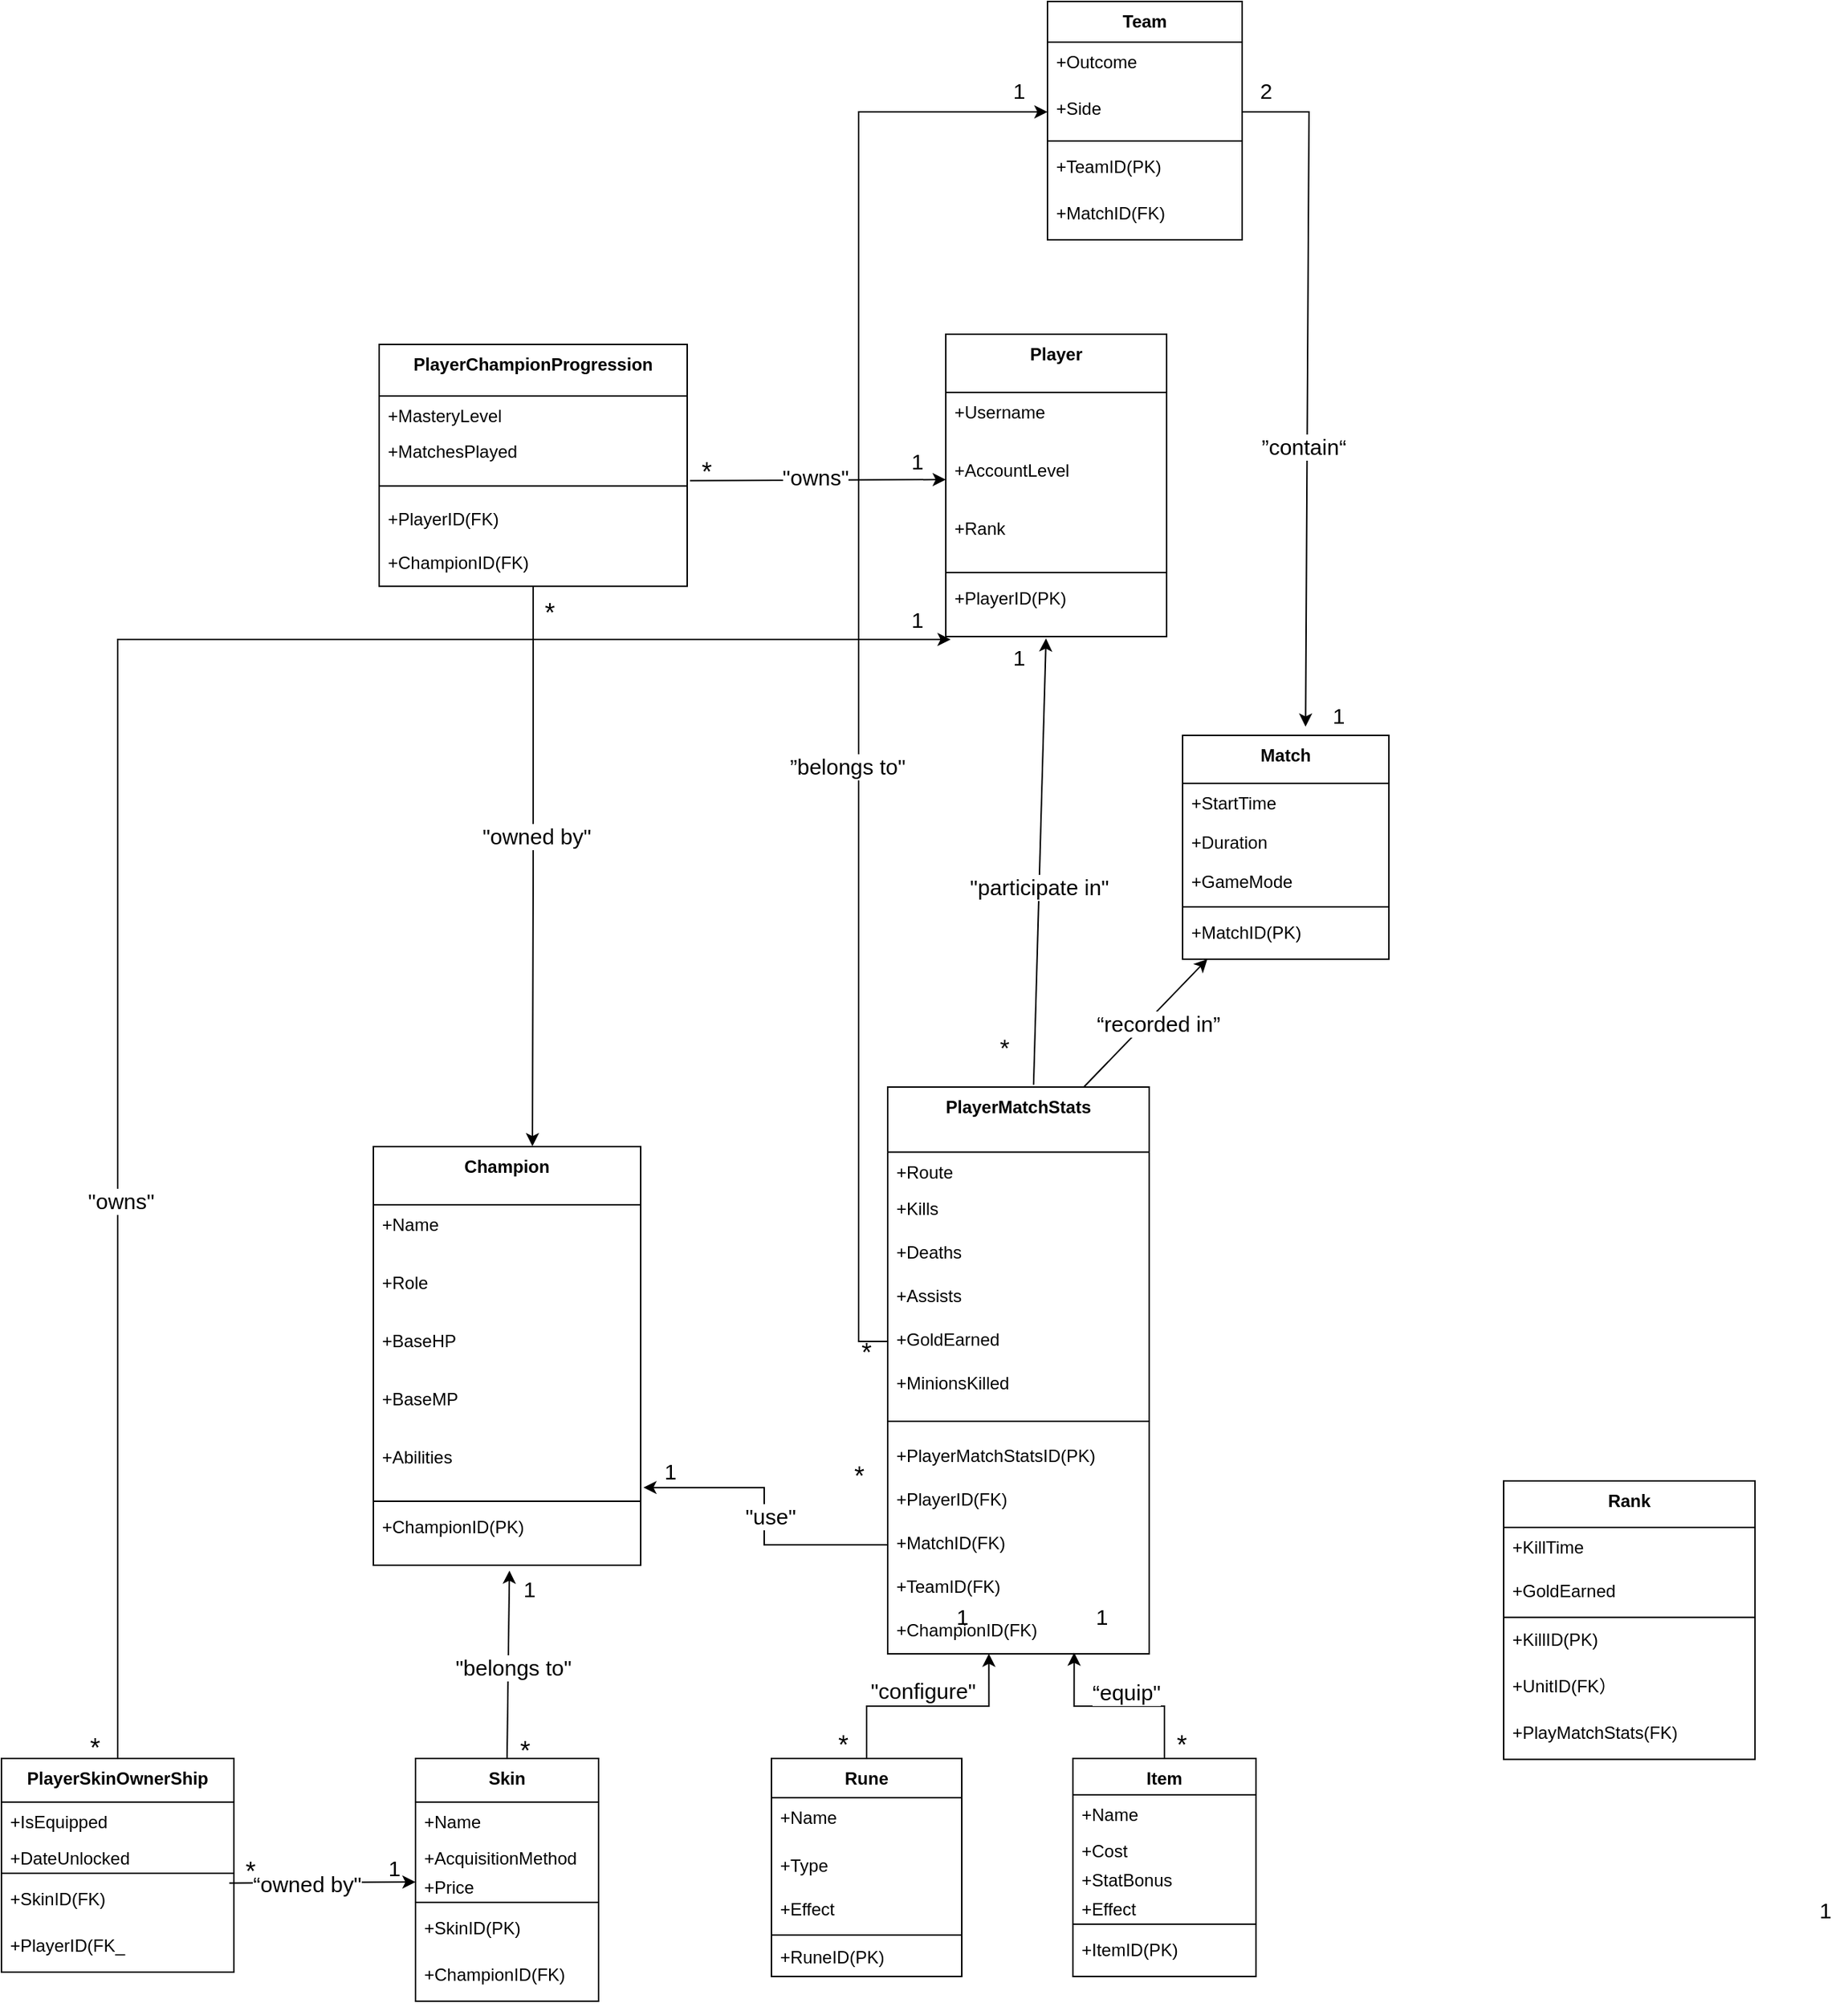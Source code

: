 <mxfile version="26.1.3">
  <diagram id="BD1VA4kNizTw94GDoU4U" name="第 4 页">
    <mxGraphModel dx="2142" dy="732" grid="1" gridSize="10" guides="1" tooltips="1" connect="1" arrows="1" fold="1" page="1" pageScale="1" pageWidth="827" pageHeight="1169" math="0" shadow="0">
      <root>
        <mxCell id="0" />
        <mxCell id="1" parent="0" />
        <mxCell id="J88-ZStobgBlJwA_pP0x-36" value="Team" style="swimlane;fontStyle=1;align=center;verticalAlign=top;childLayout=stackLayout;horizontal=1;startSize=28;horizontalStack=0;resizeParent=1;resizeParentMax=0;resizeLast=0;collapsible=0;marginBottom=0;" parent="1" vertex="1">
          <mxGeometry x="100" y="32" width="134" height="164" as="geometry" />
        </mxCell>
        <mxCell id="MwXPO-5lnD02g6y1rOQa-11" value="+Outcome" style="text;strokeColor=none;fillColor=none;align=left;verticalAlign=top;spacingLeft=4;spacingRight=4;overflow=hidden;rotatable=0;points=[[0,0.5],[1,0.5]];portConstraint=eastwest;" parent="J88-ZStobgBlJwA_pP0x-36" vertex="1">
          <mxGeometry y="28" width="134" height="32" as="geometry" />
        </mxCell>
        <mxCell id="J88-ZStobgBlJwA_pP0x-37" value="+Side" style="text;strokeColor=none;fillColor=none;align=left;verticalAlign=top;spacingLeft=4;spacingRight=4;overflow=hidden;rotatable=0;points=[[0,0.5],[1,0.5]];portConstraint=eastwest;" parent="J88-ZStobgBlJwA_pP0x-36" vertex="1">
          <mxGeometry y="60" width="134" height="32" as="geometry" />
        </mxCell>
        <mxCell id="J88-ZStobgBlJwA_pP0x-38" style="line;strokeWidth=1;fillColor=none;align=left;verticalAlign=middle;spacingTop=-1;spacingLeft=3;spacingRight=3;rotatable=0;labelPosition=right;points=[];portConstraint=eastwest;strokeColor=inherit;" parent="J88-ZStobgBlJwA_pP0x-36" vertex="1">
          <mxGeometry y="92" width="134" height="8" as="geometry" />
        </mxCell>
        <mxCell id="J88-ZStobgBlJwA_pP0x-39" value="+TeamID(PK)" style="text;strokeColor=none;fillColor=none;align=left;verticalAlign=top;spacingLeft=4;spacingRight=4;overflow=hidden;rotatable=0;points=[[0,0.5],[1,0.5]];portConstraint=eastwest;" parent="J88-ZStobgBlJwA_pP0x-36" vertex="1">
          <mxGeometry y="100" width="134" height="32" as="geometry" />
        </mxCell>
        <mxCell id="zNm2vamDv0chiTJ7JFwZ-5" value="+MatchID(FK)" style="text;strokeColor=none;fillColor=none;align=left;verticalAlign=top;spacingLeft=4;spacingRight=4;overflow=hidden;rotatable=0;points=[[0,0.5],[1,0.5]];portConstraint=eastwest;" parent="J88-ZStobgBlJwA_pP0x-36" vertex="1">
          <mxGeometry y="132" width="134" height="32" as="geometry" />
        </mxCell>
        <mxCell id="J88-ZStobgBlJwA_pP0x-40" value="Player" style="swimlane;fontStyle=1;align=center;verticalAlign=top;childLayout=stackLayout;horizontal=1;startSize=40;horizontalStack=0;resizeParent=1;resizeParentMax=0;resizeLast=0;collapsible=0;marginBottom=0;" parent="1" vertex="1">
          <mxGeometry x="30" y="261" width="152" height="208" as="geometry" />
        </mxCell>
        <mxCell id="J88-ZStobgBlJwA_pP0x-41" value="+Username" style="text;strokeColor=none;fillColor=none;align=left;verticalAlign=top;spacingLeft=4;spacingRight=4;overflow=hidden;rotatable=0;points=[[0,0.5],[1,0.5]];portConstraint=eastwest;" parent="J88-ZStobgBlJwA_pP0x-40" vertex="1">
          <mxGeometry y="40" width="152" height="40" as="geometry" />
        </mxCell>
        <mxCell id="J88-ZStobgBlJwA_pP0x-42" value="+AccountLevel" style="text;strokeColor=none;fillColor=none;align=left;verticalAlign=top;spacingLeft=4;spacingRight=4;overflow=hidden;rotatable=0;points=[[0,0.5],[1,0.5]];portConstraint=eastwest;" parent="J88-ZStobgBlJwA_pP0x-40" vertex="1">
          <mxGeometry y="80" width="152" height="40" as="geometry" />
        </mxCell>
        <mxCell id="zNm2vamDv0chiTJ7JFwZ-1" value="+Rank" style="text;strokeColor=none;fillColor=none;align=left;verticalAlign=top;spacingLeft=4;spacingRight=4;overflow=hidden;rotatable=0;points=[[0,0.5],[1,0.5]];portConstraint=eastwest;" parent="J88-ZStobgBlJwA_pP0x-40" vertex="1">
          <mxGeometry y="120" width="152" height="40" as="geometry" />
        </mxCell>
        <mxCell id="J88-ZStobgBlJwA_pP0x-43" style="line;strokeWidth=1;fillColor=none;align=left;verticalAlign=middle;spacingTop=-1;spacingLeft=3;spacingRight=3;rotatable=0;labelPosition=right;points=[];portConstraint=eastwest;strokeColor=inherit;" parent="J88-ZStobgBlJwA_pP0x-40" vertex="1">
          <mxGeometry y="160" width="152" height="8" as="geometry" />
        </mxCell>
        <mxCell id="J88-ZStobgBlJwA_pP0x-44" value="+PlayerID(PK)" style="text;strokeColor=none;fillColor=none;align=left;verticalAlign=top;spacingLeft=4;spacingRight=4;overflow=hidden;rotatable=0;points=[[0,0.5],[1,0.5]];portConstraint=eastwest;" parent="J88-ZStobgBlJwA_pP0x-40" vertex="1">
          <mxGeometry y="168" width="152" height="40" as="geometry" />
        </mxCell>
        <mxCell id="J88-ZStobgBlJwA_pP0x-45" value="Champion" style="swimlane;fontStyle=1;align=center;verticalAlign=top;childLayout=stackLayout;horizontal=1;startSize=40;horizontalStack=0;resizeParent=1;resizeParentMax=0;resizeLast=0;collapsible=0;marginBottom=0;" parent="1" vertex="1">
          <mxGeometry x="-364" y="820" width="184" height="288" as="geometry" />
        </mxCell>
        <mxCell id="J88-ZStobgBlJwA_pP0x-46" value="+Name" style="text;strokeColor=none;fillColor=none;align=left;verticalAlign=top;spacingLeft=4;spacingRight=4;overflow=hidden;rotatable=0;points=[[0,0.5],[1,0.5]];portConstraint=eastwest;" parent="J88-ZStobgBlJwA_pP0x-45" vertex="1">
          <mxGeometry y="40" width="184" height="40" as="geometry" />
        </mxCell>
        <mxCell id="J88-ZStobgBlJwA_pP0x-47" value="+Role" style="text;strokeColor=none;fillColor=none;align=left;verticalAlign=top;spacingLeft=4;spacingRight=4;overflow=hidden;rotatable=0;points=[[0,0.5],[1,0.5]];portConstraint=eastwest;" parent="J88-ZStobgBlJwA_pP0x-45" vertex="1">
          <mxGeometry y="80" width="184" height="40" as="geometry" />
        </mxCell>
        <mxCell id="2ZnopNHrlmIwXBJzYE-5-1" value="+BaseHP" style="text;strokeColor=none;fillColor=none;align=left;verticalAlign=top;spacingLeft=4;spacingRight=4;overflow=hidden;rotatable=0;points=[[0,0.5],[1,0.5]];portConstraint=eastwest;" parent="J88-ZStobgBlJwA_pP0x-45" vertex="1">
          <mxGeometry y="120" width="184" height="40" as="geometry" />
        </mxCell>
        <mxCell id="MwXPO-5lnD02g6y1rOQa-3" value="+BaseMP" style="text;strokeColor=none;fillColor=none;align=left;verticalAlign=top;spacingLeft=4;spacingRight=4;overflow=hidden;rotatable=0;points=[[0,0.5],[1,0.5]];portConstraint=eastwest;" parent="J88-ZStobgBlJwA_pP0x-45" vertex="1">
          <mxGeometry y="160" width="184" height="40" as="geometry" />
        </mxCell>
        <mxCell id="2ZnopNHrlmIwXBJzYE-5-2" value="+Abilities" style="text;strokeColor=none;fillColor=none;align=left;verticalAlign=top;spacingLeft=4;spacingRight=4;overflow=hidden;rotatable=0;points=[[0,0.5],[1,0.5]];portConstraint=eastwest;" parent="J88-ZStobgBlJwA_pP0x-45" vertex="1">
          <mxGeometry y="200" width="184" height="40" as="geometry" />
        </mxCell>
        <mxCell id="J88-ZStobgBlJwA_pP0x-48" style="line;strokeWidth=1;fillColor=none;align=left;verticalAlign=middle;spacingTop=-1;spacingLeft=3;spacingRight=3;rotatable=0;labelPosition=right;points=[];portConstraint=eastwest;strokeColor=inherit;" parent="J88-ZStobgBlJwA_pP0x-45" vertex="1">
          <mxGeometry y="240" width="184" height="8" as="geometry" />
        </mxCell>
        <mxCell id="J88-ZStobgBlJwA_pP0x-49" value="+ChampionID(PK)" style="text;strokeColor=none;fillColor=none;align=left;verticalAlign=top;spacingLeft=4;spacingRight=4;overflow=hidden;rotatable=0;points=[[0,0.5],[1,0.5]];portConstraint=eastwest;" parent="J88-ZStobgBlJwA_pP0x-45" vertex="1">
          <mxGeometry y="248" width="184" height="40" as="geometry" />
        </mxCell>
        <mxCell id="J88-ZStobgBlJwA_pP0x-50" value="Match" style="swimlane;fontStyle=1;align=center;verticalAlign=top;childLayout=stackLayout;horizontal=1;startSize=33;horizontalStack=0;resizeParent=1;resizeParentMax=0;resizeLast=0;collapsible=0;marginBottom=0;" parent="1" vertex="1">
          <mxGeometry x="193" y="537" width="142" height="154" as="geometry" />
        </mxCell>
        <mxCell id="2ZnopNHrlmIwXBJzYE-5-3" value="+StartTime" style="text;strokeColor=none;fillColor=none;align=left;verticalAlign=top;spacingLeft=4;spacingRight=4;overflow=hidden;rotatable=0;points=[[0,0.5],[1,0.5]];portConstraint=eastwest;" parent="J88-ZStobgBlJwA_pP0x-50" vertex="1">
          <mxGeometry y="33" width="142" height="27" as="geometry" />
        </mxCell>
        <mxCell id="J88-ZStobgBlJwA_pP0x-51" value="+Duration" style="text;strokeColor=none;fillColor=none;align=left;verticalAlign=top;spacingLeft=4;spacingRight=4;overflow=hidden;rotatable=0;points=[[0,0.5],[1,0.5]];portConstraint=eastwest;" parent="J88-ZStobgBlJwA_pP0x-50" vertex="1">
          <mxGeometry y="60" width="142" height="27" as="geometry" />
        </mxCell>
        <mxCell id="2ZnopNHrlmIwXBJzYE-5-4" value="+GameMode" style="text;strokeColor=none;fillColor=none;align=left;verticalAlign=top;spacingLeft=4;spacingRight=4;overflow=hidden;rotatable=0;points=[[0,0.5],[1,0.5]];portConstraint=eastwest;" parent="J88-ZStobgBlJwA_pP0x-50" vertex="1">
          <mxGeometry y="87" width="142" height="27" as="geometry" />
        </mxCell>
        <mxCell id="J88-ZStobgBlJwA_pP0x-52" style="line;strokeWidth=1;fillColor=none;align=left;verticalAlign=middle;spacingTop=-1;spacingLeft=3;spacingRight=3;rotatable=0;labelPosition=right;points=[];portConstraint=eastwest;strokeColor=inherit;" parent="J88-ZStobgBlJwA_pP0x-50" vertex="1">
          <mxGeometry y="114" width="142" height="8" as="geometry" />
        </mxCell>
        <mxCell id="J88-ZStobgBlJwA_pP0x-53" value="+MatchID(PK)" style="text;strokeColor=none;fillColor=none;align=left;verticalAlign=top;spacingLeft=4;spacingRight=4;overflow=hidden;rotatable=0;points=[[0,0.5],[1,0.5]];portConstraint=eastwest;" parent="J88-ZStobgBlJwA_pP0x-50" vertex="1">
          <mxGeometry y="122" width="142" height="32" as="geometry" />
        </mxCell>
        <mxCell id="J88-ZStobgBlJwA_pP0x-54" value="Item" style="swimlane;fontStyle=1;align=center;verticalAlign=top;childLayout=stackLayout;horizontal=1;startSize=25;horizontalStack=0;resizeParent=1;resizeParentMax=0;resizeLast=0;collapsible=0;marginBottom=0;" parent="1" vertex="1">
          <mxGeometry x="117.5" y="1241" width="126" height="150" as="geometry" />
        </mxCell>
        <mxCell id="J88-ZStobgBlJwA_pP0x-55" value="+Name" style="text;strokeColor=none;fillColor=none;align=left;verticalAlign=top;spacingLeft=4;spacingRight=4;overflow=hidden;rotatable=0;points=[[0,0.5],[1,0.5]];portConstraint=eastwest;" parent="J88-ZStobgBlJwA_pP0x-54" vertex="1">
          <mxGeometry y="25" width="126" height="25" as="geometry" />
        </mxCell>
        <mxCell id="J88-ZStobgBlJwA_pP0x-56" value="+Cost" style="text;strokeColor=none;fillColor=none;align=left;verticalAlign=top;spacingLeft=4;spacingRight=4;overflow=hidden;rotatable=0;points=[[0,0.5],[1,0.5]];portConstraint=eastwest;" parent="J88-ZStobgBlJwA_pP0x-54" vertex="1">
          <mxGeometry y="50" width="126" height="20" as="geometry" />
        </mxCell>
        <mxCell id="yY5rZKNKcghdrGWt7z1o-6" value="+StatBonus" style="text;strokeColor=none;fillColor=none;align=left;verticalAlign=top;spacingLeft=4;spacingRight=4;overflow=hidden;rotatable=0;points=[[0,0.5],[1,0.5]];portConstraint=eastwest;" parent="J88-ZStobgBlJwA_pP0x-54" vertex="1">
          <mxGeometry y="70" width="126" height="20" as="geometry" />
        </mxCell>
        <mxCell id="zNm2vamDv0chiTJ7JFwZ-7" value="+Effect" style="text;strokeColor=none;fillColor=none;align=left;verticalAlign=top;spacingLeft=4;spacingRight=4;overflow=hidden;rotatable=0;points=[[0,0.5],[1,0.5]];portConstraint=eastwest;" parent="J88-ZStobgBlJwA_pP0x-54" vertex="1">
          <mxGeometry y="90" width="126" height="20" as="geometry" />
        </mxCell>
        <mxCell id="J88-ZStobgBlJwA_pP0x-57" style="line;strokeWidth=1;fillColor=none;align=left;verticalAlign=middle;spacingTop=-1;spacingLeft=3;spacingRight=3;rotatable=0;labelPosition=right;points=[];portConstraint=eastwest;strokeColor=inherit;" parent="J88-ZStobgBlJwA_pP0x-54" vertex="1">
          <mxGeometry y="110" width="126" height="8" as="geometry" />
        </mxCell>
        <mxCell id="J88-ZStobgBlJwA_pP0x-58" value="+ItemID(PK)" style="text;strokeColor=none;fillColor=none;align=left;verticalAlign=top;spacingLeft=4;spacingRight=4;overflow=hidden;rotatable=0;points=[[0,0.5],[1,0.5]];portConstraint=eastwest;" parent="J88-ZStobgBlJwA_pP0x-54" vertex="1">
          <mxGeometry y="118" width="126" height="32" as="geometry" />
        </mxCell>
        <mxCell id="J88-ZStobgBlJwA_pP0x-59" value="Rune" style="swimlane;fontStyle=1;align=center;verticalAlign=top;childLayout=stackLayout;horizontal=1;startSize=27;horizontalStack=0;resizeParent=1;resizeParentMax=0;resizeLast=0;collapsible=0;marginBottom=0;" parent="1" vertex="1">
          <mxGeometry x="-90" y="1241" width="131" height="150" as="geometry" />
        </mxCell>
        <mxCell id="2ZnopNHrlmIwXBJzYE-5-5" value="+Name" style="text;strokeColor=none;fillColor=none;align=left;verticalAlign=top;spacingLeft=4;spacingRight=4;overflow=hidden;rotatable=0;points=[[0,0.5],[1,0.5]];portConstraint=eastwest;" parent="J88-ZStobgBlJwA_pP0x-59" vertex="1">
          <mxGeometry y="27" width="131" height="33" as="geometry" />
        </mxCell>
        <mxCell id="2ZnopNHrlmIwXBJzYE-5-6" value="+Type" style="text;strokeColor=none;fillColor=none;align=left;verticalAlign=top;spacingLeft=4;spacingRight=4;overflow=hidden;rotatable=0;points=[[0,0.5],[1,0.5]];portConstraint=eastwest;" parent="J88-ZStobgBlJwA_pP0x-59" vertex="1">
          <mxGeometry y="60" width="131" height="30" as="geometry" />
        </mxCell>
        <mxCell id="J88-ZStobgBlJwA_pP0x-60" value="+Effect" style="text;strokeColor=none;fillColor=none;align=left;verticalAlign=top;spacingLeft=4;spacingRight=4;overflow=hidden;rotatable=0;points=[[0,0.5],[1,0.5]];portConstraint=eastwest;" parent="J88-ZStobgBlJwA_pP0x-59" vertex="1">
          <mxGeometry y="90" width="131" height="30" as="geometry" />
        </mxCell>
        <mxCell id="J88-ZStobgBlJwA_pP0x-61" style="line;strokeWidth=1;fillColor=none;align=left;verticalAlign=middle;spacingTop=-1;spacingLeft=3;spacingRight=3;rotatable=0;labelPosition=right;points=[];portConstraint=eastwest;strokeColor=inherit;" parent="J88-ZStobgBlJwA_pP0x-59" vertex="1">
          <mxGeometry y="120" width="131" height="3" as="geometry" />
        </mxCell>
        <mxCell id="J88-ZStobgBlJwA_pP0x-62" value="+RuneID(PK)" style="text;strokeColor=none;fillColor=none;align=left;verticalAlign=top;spacingLeft=4;spacingRight=4;overflow=hidden;rotatable=0;points=[[0,0.5],[1,0.5]];portConstraint=eastwest;" parent="J88-ZStobgBlJwA_pP0x-59" vertex="1">
          <mxGeometry y="123" width="131" height="27" as="geometry" />
        </mxCell>
        <mxCell id="J88-ZStobgBlJwA_pP0x-63" value="PlayerChampionProgression" style="swimlane;fontStyle=1;align=center;verticalAlign=top;childLayout=stackLayout;horizontal=1;startSize=35.556;horizontalStack=0;resizeParent=1;resizeParentMax=0;resizeLast=0;collapsible=0;marginBottom=0;" parent="1" vertex="1">
          <mxGeometry x="-360" y="268" width="212" height="166.436" as="geometry" />
        </mxCell>
        <mxCell id="J88-ZStobgBlJwA_pP0x-64" value="+MasteryLevel" style="text;strokeColor=none;fillColor=none;align=left;verticalAlign=top;spacingLeft=4;spacingRight=4;overflow=hidden;rotatable=0;points=[[0,0.5],[1,0.5]];portConstraint=eastwest;" parent="J88-ZStobgBlJwA_pP0x-63" vertex="1">
          <mxGeometry y="35.556" width="212" height="24.44" as="geometry" />
        </mxCell>
        <mxCell id="J88-ZStobgBlJwA_pP0x-65" value="+MatchesPlayed" style="text;strokeColor=none;fillColor=none;align=left;verticalAlign=top;spacingLeft=4;spacingRight=4;overflow=hidden;rotatable=0;points=[[0,0.5],[1,0.5]];portConstraint=eastwest;" parent="J88-ZStobgBlJwA_pP0x-63" vertex="1">
          <mxGeometry y="59.996" width="212" height="28.44" as="geometry" />
        </mxCell>
        <mxCell id="J88-ZStobgBlJwA_pP0x-67" style="line;strokeWidth=1;fillColor=none;align=left;verticalAlign=middle;spacingTop=-1;spacingLeft=3;spacingRight=3;rotatable=0;labelPosition=right;points=[];portConstraint=eastwest;strokeColor=inherit;" parent="J88-ZStobgBlJwA_pP0x-63" vertex="1">
          <mxGeometry y="88.436" width="212" height="18" as="geometry" />
        </mxCell>
        <mxCell id="MwXPO-5lnD02g6y1rOQa-16" value="+PlayerID(FK)" style="text;strokeColor=none;fillColor=none;align=left;verticalAlign=top;spacingLeft=4;spacingRight=4;overflow=hidden;rotatable=0;points=[[0,0.5],[1,0.5]];portConstraint=eastwest;" parent="J88-ZStobgBlJwA_pP0x-63" vertex="1">
          <mxGeometry y="106.436" width="212" height="30" as="geometry" />
        </mxCell>
        <mxCell id="MwXPO-5lnD02g6y1rOQa-17" value="+ChampionID(FK)" style="text;strokeColor=none;fillColor=none;align=left;verticalAlign=top;spacingLeft=4;spacingRight=4;overflow=hidden;rotatable=0;points=[[0,0.5],[1,0.5]];portConstraint=eastwest;" parent="J88-ZStobgBlJwA_pP0x-63" vertex="1">
          <mxGeometry y="136.436" width="212" height="30" as="geometry" />
        </mxCell>
        <mxCell id="J88-ZStobgBlJwA_pP0x-68" value="PlayerMatchStats" style="swimlane;fontStyle=1;align=center;verticalAlign=top;childLayout=stackLayout;horizontal=1;startSize=44.8;horizontalStack=0;resizeParent=1;resizeParentMax=0;resizeLast=0;collapsible=0;marginBottom=0;" parent="1" vertex="1">
          <mxGeometry x="-10" y="779" width="180" height="390" as="geometry" />
        </mxCell>
        <mxCell id="J88-ZStobgBlJwA_pP0x-69" value="+Route" style="text;strokeColor=none;fillColor=none;align=left;verticalAlign=top;spacingLeft=4;spacingRight=4;overflow=hidden;rotatable=0;points=[[0,0.5],[1,0.5]];portConstraint=eastwest;" parent="J88-ZStobgBlJwA_pP0x-68" vertex="1">
          <mxGeometry y="44.8" width="180" height="25.2" as="geometry" />
        </mxCell>
        <mxCell id="MwXPO-5lnD02g6y1rOQa-7" value="+Kills" style="text;strokeColor=none;fillColor=none;align=left;verticalAlign=top;spacingLeft=4;spacingRight=4;overflow=hidden;rotatable=0;points=[[0,0.5],[1,0.5]];portConstraint=eastwest;" parent="J88-ZStobgBlJwA_pP0x-68" vertex="1">
          <mxGeometry y="70" width="180" height="30" as="geometry" />
        </mxCell>
        <mxCell id="MwXPO-5lnD02g6y1rOQa-8" value="+Deaths" style="text;strokeColor=none;fillColor=none;align=left;verticalAlign=top;spacingLeft=4;spacingRight=4;overflow=hidden;rotatable=0;points=[[0,0.5],[1,0.5]];portConstraint=eastwest;" parent="J88-ZStobgBlJwA_pP0x-68" vertex="1">
          <mxGeometry y="100" width="180" height="30" as="geometry" />
        </mxCell>
        <mxCell id="MwXPO-5lnD02g6y1rOQa-10" value="+Assists" style="text;strokeColor=none;fillColor=none;align=left;verticalAlign=top;spacingLeft=4;spacingRight=4;overflow=hidden;rotatable=0;points=[[0,0.5],[1,0.5]];portConstraint=eastwest;" parent="J88-ZStobgBlJwA_pP0x-68" vertex="1">
          <mxGeometry y="130" width="180" height="30" as="geometry" />
        </mxCell>
        <mxCell id="MwXPO-5lnD02g6y1rOQa-9" value="+GoldEarned" style="text;strokeColor=none;fillColor=none;align=left;verticalAlign=top;spacingLeft=4;spacingRight=4;overflow=hidden;rotatable=0;points=[[0,0.5],[1,0.5]];portConstraint=eastwest;" parent="J88-ZStobgBlJwA_pP0x-68" vertex="1">
          <mxGeometry y="160" width="180" height="30" as="geometry" />
        </mxCell>
        <mxCell id="w8iiwixc-2jHV2MGr-n2-34" value="+MinionsKilled" style="text;strokeColor=none;fillColor=none;align=left;verticalAlign=top;spacingLeft=4;spacingRight=4;overflow=hidden;rotatable=0;points=[[0,0.5],[1,0.5]];portConstraint=eastwest;" vertex="1" parent="J88-ZStobgBlJwA_pP0x-68">
          <mxGeometry y="190" width="180" height="30" as="geometry" />
        </mxCell>
        <mxCell id="J88-ZStobgBlJwA_pP0x-70" style="line;strokeWidth=1;fillColor=none;align=left;verticalAlign=middle;spacingTop=-1;spacingLeft=3;spacingRight=3;rotatable=0;labelPosition=right;points=[];portConstraint=eastwest;strokeColor=inherit;" parent="J88-ZStobgBlJwA_pP0x-68" vertex="1">
          <mxGeometry y="220" width="180" height="20" as="geometry" />
        </mxCell>
        <mxCell id="MwXPO-5lnD02g6y1rOQa-12" value="+PlayerMatchStatsID(PK)" style="text;strokeColor=none;fillColor=none;align=left;verticalAlign=top;spacingLeft=4;spacingRight=4;overflow=hidden;rotatable=0;points=[[0,0.5],[1,0.5]];portConstraint=eastwest;" parent="J88-ZStobgBlJwA_pP0x-68" vertex="1">
          <mxGeometry y="240" width="180" height="30" as="geometry" />
        </mxCell>
        <mxCell id="CPQnZLlLJy1fonjT0Zn6-1" value="+PlayerID(FK)" style="text;strokeColor=none;fillColor=none;align=left;verticalAlign=top;spacingLeft=4;spacingRight=4;overflow=hidden;rotatable=0;points=[[0,0.5],[1,0.5]];portConstraint=eastwest;" parent="J88-ZStobgBlJwA_pP0x-68" vertex="1">
          <mxGeometry y="270" width="180" height="30" as="geometry" />
        </mxCell>
        <mxCell id="qKFrRKC1FGye1HoA8hbB-3" value="+MatchID(FK)" style="text;strokeColor=none;fillColor=none;align=left;verticalAlign=top;spacingLeft=4;spacingRight=4;overflow=hidden;rotatable=0;points=[[0,0.5],[1,0.5]];portConstraint=eastwest;" parent="J88-ZStobgBlJwA_pP0x-68" vertex="1">
          <mxGeometry y="300" width="180" height="30" as="geometry" />
        </mxCell>
        <mxCell id="MwXPO-5lnD02g6y1rOQa-4" value="+TeamID(FK)" style="text;strokeColor=none;fillColor=none;align=left;verticalAlign=top;spacingLeft=4;spacingRight=4;overflow=hidden;rotatable=0;points=[[0,0.5],[1,0.5]];portConstraint=eastwest;" parent="J88-ZStobgBlJwA_pP0x-68" vertex="1">
          <mxGeometry y="330" width="180" height="30" as="geometry" />
        </mxCell>
        <mxCell id="qKFrRKC1FGye1HoA8hbB-2" value="+ChampionID(FK)" style="text;strokeColor=none;fillColor=none;align=left;verticalAlign=top;spacingLeft=4;spacingRight=4;overflow=hidden;rotatable=0;points=[[0,0.5],[1,0.5]];portConstraint=eastwest;" parent="J88-ZStobgBlJwA_pP0x-68" vertex="1">
          <mxGeometry y="360" width="180" height="30" as="geometry" />
        </mxCell>
        <mxCell id="qKFrRKC1FGye1HoA8hbB-8" value="1" style="text;html=1;align=center;verticalAlign=middle;resizable=0;points=[];autosize=1;strokeColor=none;fillColor=none;fontSize=15;" parent="1" vertex="1">
          <mxGeometry x="65" y="468" width="30" height="30" as="geometry" />
        </mxCell>
        <mxCell id="qKFrRKC1FGye1HoA8hbB-10" value="" style="endArrow=classic;html=1;rounded=0;entryX=0.454;entryY=1.032;entryDx=0;entryDy=0;entryPerimeter=0;exitX=1.181;exitY=1.314;exitDx=0;exitDy=0;exitPerimeter=0;" parent="1" source="qKFrRKC1FGye1HoA8hbB-11" target="J88-ZStobgBlJwA_pP0x-44" edge="1">
          <mxGeometry width="50" height="50" relative="1" as="geometry">
            <mxPoint x="50" y="580" as="sourcePoint" />
            <mxPoint x="160" y="530" as="targetPoint" />
            <Array as="points" />
          </mxGeometry>
        </mxCell>
        <mxCell id="qKFrRKC1FGye1HoA8hbB-12" value="&quot;participate in&quot;" style="edgeLabel;html=1;align=center;verticalAlign=middle;resizable=0;points=[];fontSize=15;" parent="qKFrRKC1FGye1HoA8hbB-10" vertex="1" connectable="0">
          <mxGeometry x="-0.112" relative="1" as="geometry">
            <mxPoint as="offset" />
          </mxGeometry>
        </mxCell>
        <mxCell id="qKFrRKC1FGye1HoA8hbB-11" value="*" style="text;html=1;align=center;verticalAlign=middle;resizable=0;points=[];autosize=1;strokeColor=none;fillColor=none;fontSize=17;" parent="1" vertex="1">
          <mxGeometry x="55" y="738" width="30" height="30" as="geometry" />
        </mxCell>
        <mxCell id="MwXPO-5lnD02g6y1rOQa-28" value="" style="endArrow=classic;html=1;rounded=0;exitX=0.75;exitY=0;exitDx=0;exitDy=0;" parent="1" source="J88-ZStobgBlJwA_pP0x-68" edge="1">
          <mxGeometry width="50" height="50" relative="1" as="geometry">
            <mxPoint x="160" y="741" as="sourcePoint" />
            <mxPoint x="210" y="691" as="targetPoint" />
          </mxGeometry>
        </mxCell>
        <mxCell id="MwXPO-5lnD02g6y1rOQa-29" value="“recorded in”" style="edgeLabel;html=1;align=center;verticalAlign=middle;resizable=0;points=[];fontSize=15;" parent="MwXPO-5lnD02g6y1rOQa-28" vertex="1" connectable="0">
          <mxGeometry x="0.112" y="-5" relative="1" as="geometry">
            <mxPoint y="1" as="offset" />
          </mxGeometry>
        </mxCell>
        <mxCell id="MwXPO-5lnD02g6y1rOQa-30" value="" style="endArrow=classic;html=1;rounded=0;exitX=1;exitY=0.5;exitDx=0;exitDy=0;entryX=0.596;entryY=-0.039;entryDx=0;entryDy=0;entryPerimeter=0;" parent="1" source="J88-ZStobgBlJwA_pP0x-37" target="J88-ZStobgBlJwA_pP0x-50" edge="1">
          <mxGeometry width="50" height="50" relative="1" as="geometry">
            <mxPoint x="300" y="130" as="sourcePoint" />
            <mxPoint x="283" y="500" as="targetPoint" />
            <Array as="points">
              <mxPoint x="280" y="108" />
            </Array>
          </mxGeometry>
        </mxCell>
        <mxCell id="MwXPO-5lnD02g6y1rOQa-31" value="”contain“" style="edgeLabel;html=1;align=center;verticalAlign=middle;resizable=0;points=[];fontSize=15;" parent="MwXPO-5lnD02g6y1rOQa-30" vertex="1" connectable="0">
          <mxGeometry x="0.178" y="-3" relative="1" as="geometry">
            <mxPoint as="offset" />
          </mxGeometry>
        </mxCell>
        <mxCell id="MwXPO-5lnD02g6y1rOQa-32" value="2" style="text;html=1;align=center;verticalAlign=middle;resizable=0;points=[];autosize=1;strokeColor=none;fillColor=none;fontSize=15;" parent="1" vertex="1">
          <mxGeometry x="235" y="78" width="30" height="30" as="geometry" />
        </mxCell>
        <mxCell id="MwXPO-5lnD02g6y1rOQa-33" value="1" style="text;html=1;align=center;verticalAlign=middle;resizable=0;points=[];autosize=1;strokeColor=none;fillColor=none;fontSize=15;" parent="1" vertex="1">
          <mxGeometry x="285" y="508" width="30" height="30" as="geometry" />
        </mxCell>
        <mxCell id="MwXPO-5lnD02g6y1rOQa-34" style="edgeStyle=orthogonalEdgeStyle;rounded=0;orthogonalLoop=1;jettySize=auto;html=1;exitX=0;exitY=0.5;exitDx=0;exitDy=0;entryX=0;entryY=0.5;entryDx=0;entryDy=0;" parent="1" source="MwXPO-5lnD02g6y1rOQa-9" target="J88-ZStobgBlJwA_pP0x-37" edge="1">
          <mxGeometry relative="1" as="geometry" />
        </mxCell>
        <mxCell id="MwXPO-5lnD02g6y1rOQa-37" value="”belongs to&quot;" style="edgeLabel;html=1;align=center;verticalAlign=middle;resizable=0;points=[];fontSize=15;" parent="MwXPO-5lnD02g6y1rOQa-34" vertex="1" connectable="0">
          <mxGeometry x="-0.165" y="8" relative="1" as="geometry">
            <mxPoint as="offset" />
          </mxGeometry>
        </mxCell>
        <mxCell id="MwXPO-5lnD02g6y1rOQa-35" value="1" style="text;html=1;align=center;verticalAlign=middle;resizable=0;points=[];autosize=1;strokeColor=none;fillColor=none;fontSize=15;" parent="1" vertex="1">
          <mxGeometry x="65" y="78" width="30" height="30" as="geometry" />
        </mxCell>
        <mxCell id="MwXPO-5lnD02g6y1rOQa-36" value="*" style="text;html=1;align=center;verticalAlign=middle;resizable=0;points=[];autosize=1;strokeColor=none;fillColor=none;fontSize=18;" parent="1" vertex="1">
          <mxGeometry x="-40" y="942" width="30" height="40" as="geometry" />
        </mxCell>
        <mxCell id="MwXPO-5lnD02g6y1rOQa-38" style="edgeStyle=orthogonalEdgeStyle;rounded=0;orthogonalLoop=1;jettySize=auto;html=1;exitX=0;exitY=0.5;exitDx=0;exitDy=0;entryX=1.01;entryY=0.864;entryDx=0;entryDy=0;entryPerimeter=0;" parent="1" source="qKFrRKC1FGye1HoA8hbB-3" target="2ZnopNHrlmIwXBJzYE-5-2" edge="1">
          <mxGeometry relative="1" as="geometry" />
        </mxCell>
        <mxCell id="MwXPO-5lnD02g6y1rOQa-39" value="&quot;use&quot;" style="edgeLabel;html=1;align=center;verticalAlign=middle;resizable=0;points=[];fontSize=15;" parent="MwXPO-5lnD02g6y1rOQa-38" vertex="1" connectable="0">
          <mxGeometry x="-0.006" y="-4" relative="1" as="geometry">
            <mxPoint y="-2" as="offset" />
          </mxGeometry>
        </mxCell>
        <mxCell id="MwXPO-5lnD02g6y1rOQa-40" value="1" style="text;html=1;align=center;verticalAlign=middle;resizable=0;points=[];autosize=1;strokeColor=none;fillColor=none;fontSize=15;" parent="1" vertex="1">
          <mxGeometry x="-175" y="1028" width="30" height="30" as="geometry" />
        </mxCell>
        <mxCell id="MwXPO-5lnD02g6y1rOQa-41" value="*" style="text;html=1;align=center;verticalAlign=middle;resizable=0;points=[];autosize=1;strokeColor=none;fillColor=none;fontSize=18;" parent="1" vertex="1">
          <mxGeometry x="-45" y="1027" width="30" height="40" as="geometry" />
        </mxCell>
        <mxCell id="MwXPO-5lnD02g6y1rOQa-44" value="" style="endArrow=classic;html=1;rounded=0;exitX=1.009;exitY=1.186;exitDx=0;exitDy=0;exitPerimeter=0;entryX=0;entryY=0.5;entryDx=0;entryDy=0;" parent="1" source="J88-ZStobgBlJwA_pP0x-65" target="J88-ZStobgBlJwA_pP0x-42" edge="1">
          <mxGeometry width="50" height="50" relative="1" as="geometry">
            <mxPoint x="-60" y="410" as="sourcePoint" />
            <mxPoint x="-10" y="360" as="targetPoint" />
          </mxGeometry>
        </mxCell>
        <mxCell id="MwXPO-5lnD02g6y1rOQa-49" value="&quot;owns&quot;" style="edgeLabel;html=1;align=center;verticalAlign=middle;resizable=0;points=[];fontSize=15;" parent="MwXPO-5lnD02g6y1rOQa-44" vertex="1" connectable="0">
          <mxGeometry x="-0.017" y="3" relative="1" as="geometry">
            <mxPoint x="-1" as="offset" />
          </mxGeometry>
        </mxCell>
        <mxCell id="MwXPO-5lnD02g6y1rOQa-47" value="1" style="text;html=1;align=center;verticalAlign=middle;resizable=0;points=[];autosize=1;strokeColor=none;fillColor=none;fontSize=15;" parent="1" vertex="1">
          <mxGeometry x="-5" y="333" width="30" height="30" as="geometry" />
        </mxCell>
        <mxCell id="MwXPO-5lnD02g6y1rOQa-48" value="*" style="text;html=1;align=center;verticalAlign=middle;resizable=0;points=[];autosize=1;strokeColor=none;fillColor=none;fontSize=18;" parent="1" vertex="1">
          <mxGeometry x="-150" y="336" width="30" height="40" as="geometry" />
        </mxCell>
        <mxCell id="MwXPO-5lnD02g6y1rOQa-50" style="edgeStyle=orthogonalEdgeStyle;rounded=0;orthogonalLoop=1;jettySize=auto;html=1;entryX=0.595;entryY=-0.001;entryDx=0;entryDy=0;entryPerimeter=0;" parent="1" source="J88-ZStobgBlJwA_pP0x-63" target="J88-ZStobgBlJwA_pP0x-45" edge="1">
          <mxGeometry relative="1" as="geometry">
            <mxPoint x="-255" y="790" as="targetPoint" />
          </mxGeometry>
        </mxCell>
        <mxCell id="MwXPO-5lnD02g6y1rOQa-53" value="&quot;owned by&quot;" style="edgeLabel;html=1;align=center;verticalAlign=middle;resizable=0;points=[];fontSize=15;" parent="MwXPO-5lnD02g6y1rOQa-50" vertex="1" connectable="0">
          <mxGeometry x="-0.107" y="2" relative="1" as="geometry">
            <mxPoint y="-1" as="offset" />
          </mxGeometry>
        </mxCell>
        <mxCell id="MwXPO-5lnD02g6y1rOQa-51" value="1" style="text;html=1;align=center;verticalAlign=middle;resizable=0;points=[];autosize=1;strokeColor=none;fillColor=none;fontSize=15;" parent="1" vertex="1">
          <mxGeometry x="620" y="1330" width="30" height="30" as="geometry" />
        </mxCell>
        <mxCell id="MwXPO-5lnD02g6y1rOQa-52" value="*" style="text;html=1;align=center;verticalAlign=middle;resizable=0;points=[];autosize=1;strokeColor=none;fillColor=none;fontSize=18;" parent="1" vertex="1">
          <mxGeometry x="-258" y="433" width="30" height="40" as="geometry" />
        </mxCell>
        <mxCell id="MwXPO-5lnD02g6y1rOQa-54" style="edgeStyle=orthogonalEdgeStyle;rounded=0;orthogonalLoop=1;jettySize=auto;html=1;entryX=0.713;entryY=0.971;entryDx=0;entryDy=0;entryPerimeter=0;" parent="1" source="J88-ZStobgBlJwA_pP0x-54" target="qKFrRKC1FGye1HoA8hbB-2" edge="1">
          <mxGeometry relative="1" as="geometry" />
        </mxCell>
        <mxCell id="MwXPO-5lnD02g6y1rOQa-103" value="“equip&quot;" style="edgeLabel;html=1;align=center;verticalAlign=middle;resizable=0;points=[];fontSize=15;" parent="MwXPO-5lnD02g6y1rOQa-54" vertex="1" connectable="0">
          <mxGeometry x="-0.163" relative="1" as="geometry">
            <mxPoint x="-6" y="-10" as="offset" />
          </mxGeometry>
        </mxCell>
        <mxCell id="MwXPO-5lnD02g6y1rOQa-55" style="edgeStyle=orthogonalEdgeStyle;rounded=0;orthogonalLoop=1;jettySize=auto;html=1;entryX=0.387;entryY=0.995;entryDx=0;entryDy=0;entryPerimeter=0;" parent="1" source="J88-ZStobgBlJwA_pP0x-59" target="qKFrRKC1FGye1HoA8hbB-2" edge="1">
          <mxGeometry relative="1" as="geometry" />
        </mxCell>
        <mxCell id="MwXPO-5lnD02g6y1rOQa-104" value="&quot;configure&quot;" style="edgeLabel;html=1;align=center;verticalAlign=middle;resizable=0;points=[];fontSize=15;" parent="MwXPO-5lnD02g6y1rOQa-55" vertex="1" connectable="0">
          <mxGeometry x="0.042" y="-1" relative="1" as="geometry">
            <mxPoint x="-7" y="-12" as="offset" />
          </mxGeometry>
        </mxCell>
        <mxCell id="MwXPO-5lnD02g6y1rOQa-56" value="1" style="text;html=1;align=center;verticalAlign=middle;resizable=0;points=[];autosize=1;strokeColor=none;fillColor=none;fontSize=15;" parent="1" vertex="1">
          <mxGeometry x="122" y="1128" width="30" height="30" as="geometry" />
        </mxCell>
        <mxCell id="MwXPO-5lnD02g6y1rOQa-57" value="*" style="text;html=1;align=center;verticalAlign=middle;resizable=0;points=[];autosize=1;strokeColor=none;fillColor=none;fontSize=18;" parent="1" vertex="1">
          <mxGeometry x="177" y="1212" width="30" height="40" as="geometry" />
        </mxCell>
        <mxCell id="MwXPO-5lnD02g6y1rOQa-58" value="1" style="text;html=1;align=center;verticalAlign=middle;resizable=0;points=[];autosize=1;strokeColor=none;fillColor=none;fontSize=15;" parent="1" vertex="1">
          <mxGeometry x="26" y="1128" width="30" height="30" as="geometry" />
        </mxCell>
        <mxCell id="MwXPO-5lnD02g6y1rOQa-59" value="*" style="text;html=1;align=center;verticalAlign=middle;resizable=0;points=[];autosize=1;strokeColor=none;fillColor=none;fontSize=18;" parent="1" vertex="1">
          <mxGeometry x="-56" y="1212" width="30" height="40" as="geometry" />
        </mxCell>
        <mxCell id="MwXPO-5lnD02g6y1rOQa-87" value="Rank" style="swimlane;fontStyle=1;align=center;verticalAlign=top;childLayout=stackLayout;horizontal=1;startSize=32;horizontalStack=0;resizeParent=1;resizeParentMax=0;resizeLast=0;collapsible=0;marginBottom=0;" parent="1" vertex="1">
          <mxGeometry x="414" y="1050" width="173" height="191.67" as="geometry" />
        </mxCell>
        <mxCell id="MwXPO-5lnD02g6y1rOQa-88" value="+KillTime" style="text;strokeColor=none;fillColor=none;align=left;verticalAlign=top;spacingLeft=4;spacingRight=4;overflow=hidden;rotatable=0;points=[[0,0.5],[1,0.5]];portConstraint=eastwest;" parent="MwXPO-5lnD02g6y1rOQa-87" vertex="1">
          <mxGeometry y="32" width="173" height="30" as="geometry" />
        </mxCell>
        <mxCell id="MwXPO-5lnD02g6y1rOQa-89" value="+GoldEarned" style="text;strokeColor=none;fillColor=none;align=left;verticalAlign=top;spacingLeft=4;spacingRight=4;overflow=hidden;rotatable=0;points=[[0,0.5],[1,0.5]];portConstraint=eastwest;" parent="MwXPO-5lnD02g6y1rOQa-87" vertex="1">
          <mxGeometry y="62" width="173" height="30" as="geometry" />
        </mxCell>
        <mxCell id="MwXPO-5lnD02g6y1rOQa-91" style="line;strokeWidth=1;fillColor=none;align=left;verticalAlign=middle;spacingTop=-1;spacingLeft=3;spacingRight=3;rotatable=0;labelPosition=right;points=[];portConstraint=eastwest;strokeColor=inherit;" parent="MwXPO-5lnD02g6y1rOQa-87" vertex="1">
          <mxGeometry y="92" width="173" height="3.67" as="geometry" />
        </mxCell>
        <mxCell id="MwXPO-5lnD02g6y1rOQa-92" value="+KillID(PK)" style="text;strokeColor=none;fillColor=none;align=left;verticalAlign=top;spacingLeft=4;spacingRight=4;overflow=hidden;rotatable=0;points=[[0,0.5],[1,0.5]];portConstraint=eastwest;" parent="MwXPO-5lnD02g6y1rOQa-87" vertex="1">
          <mxGeometry y="95.67" width="173" height="32" as="geometry" />
        </mxCell>
        <mxCell id="MwXPO-5lnD02g6y1rOQa-93" value="+UnitID(FK）" style="text;strokeColor=none;fillColor=none;align=left;verticalAlign=top;spacingLeft=4;spacingRight=4;overflow=hidden;rotatable=0;points=[[0,0.5],[1,0.5]];portConstraint=eastwest;" parent="MwXPO-5lnD02g6y1rOQa-87" vertex="1">
          <mxGeometry y="127.67" width="173" height="32" as="geometry" />
        </mxCell>
        <mxCell id="MwXPO-5lnD02g6y1rOQa-94" value="+PlayMatchStats(FK)" style="text;strokeColor=none;fillColor=none;align=left;verticalAlign=top;spacingLeft=4;spacingRight=4;overflow=hidden;rotatable=0;points=[[0,0.5],[1,0.5]];portConstraint=eastwest;" parent="MwXPO-5lnD02g6y1rOQa-87" vertex="1">
          <mxGeometry y="159.67" width="173" height="32" as="geometry" />
        </mxCell>
        <mxCell id="w8iiwixc-2jHV2MGr-n2-1" value="Skin" style="swimlane;fontStyle=1;align=center;verticalAlign=top;childLayout=stackLayout;horizontal=1;startSize=30;horizontalStack=0;resizeParent=1;resizeParentMax=0;resizeLast=0;collapsible=0;marginBottom=0;" vertex="1" parent="1">
          <mxGeometry x="-335" y="1241" width="126" height="167" as="geometry" />
        </mxCell>
        <mxCell id="w8iiwixc-2jHV2MGr-n2-2" value="+Name" style="text;strokeColor=none;fillColor=none;align=left;verticalAlign=top;spacingLeft=4;spacingRight=4;overflow=hidden;rotatable=0;points=[[0,0.5],[1,0.5]];portConstraint=eastwest;" vertex="1" parent="w8iiwixc-2jHV2MGr-n2-1">
          <mxGeometry y="30" width="126" height="25" as="geometry" />
        </mxCell>
        <mxCell id="w8iiwixc-2jHV2MGr-n2-3" value="+AcquisitionMethod" style="text;strokeColor=none;fillColor=none;align=left;verticalAlign=top;spacingLeft=4;spacingRight=4;overflow=hidden;rotatable=0;points=[[0,0.5],[1,0.5]];portConstraint=eastwest;" vertex="1" parent="w8iiwixc-2jHV2MGr-n2-1">
          <mxGeometry y="55" width="126" height="20" as="geometry" />
        </mxCell>
        <mxCell id="w8iiwixc-2jHV2MGr-n2-4" value="+Price" style="text;strokeColor=none;fillColor=none;align=left;verticalAlign=top;spacingLeft=4;spacingRight=4;overflow=hidden;rotatable=0;points=[[0,0.5],[1,0.5]];portConstraint=eastwest;" vertex="1" parent="w8iiwixc-2jHV2MGr-n2-1">
          <mxGeometry y="75" width="126" height="20" as="geometry" />
        </mxCell>
        <mxCell id="w8iiwixc-2jHV2MGr-n2-6" style="line;strokeWidth=1;fillColor=none;align=left;verticalAlign=middle;spacingTop=-1;spacingLeft=3;spacingRight=3;rotatable=0;labelPosition=right;points=[];portConstraint=eastwest;strokeColor=inherit;" vertex="1" parent="w8iiwixc-2jHV2MGr-n2-1">
          <mxGeometry y="95" width="126" height="8" as="geometry" />
        </mxCell>
        <mxCell id="w8iiwixc-2jHV2MGr-n2-7" value="+SkinID(PK)" style="text;strokeColor=none;fillColor=none;align=left;verticalAlign=top;spacingLeft=4;spacingRight=4;overflow=hidden;rotatable=0;points=[[0,0.5],[1,0.5]];portConstraint=eastwest;" vertex="1" parent="w8iiwixc-2jHV2MGr-n2-1">
          <mxGeometry y="103" width="126" height="32" as="geometry" />
        </mxCell>
        <mxCell id="w8iiwixc-2jHV2MGr-n2-8" value="+ChampionID(FK)" style="text;strokeColor=none;fillColor=none;align=left;verticalAlign=top;spacingLeft=4;spacingRight=4;overflow=hidden;rotatable=0;points=[[0,0.5],[1,0.5]];portConstraint=eastwest;" vertex="1" parent="w8iiwixc-2jHV2MGr-n2-1">
          <mxGeometry y="135" width="126" height="32" as="geometry" />
        </mxCell>
        <mxCell id="w8iiwixc-2jHV2MGr-n2-28" style="edgeStyle=orthogonalEdgeStyle;rounded=0;orthogonalLoop=1;jettySize=auto;html=1;exitX=0.5;exitY=0;exitDx=0;exitDy=0;entryX=0.022;entryY=1.05;entryDx=0;entryDy=0;entryPerimeter=0;" edge="1" parent="1" source="w8iiwixc-2jHV2MGr-n2-9" target="J88-ZStobgBlJwA_pP0x-44">
          <mxGeometry relative="1" as="geometry" />
        </mxCell>
        <mxCell id="w8iiwixc-2jHV2MGr-n2-29" value="&quot;owns&quot;" style="edgeLabel;html=1;align=center;verticalAlign=middle;resizable=0;points=[];fontSize=15;" vertex="1" connectable="0" parent="w8iiwixc-2jHV2MGr-n2-28">
          <mxGeometry x="-0.428" y="-2" relative="1" as="geometry">
            <mxPoint as="offset" />
          </mxGeometry>
        </mxCell>
        <mxCell id="w8iiwixc-2jHV2MGr-n2-9" value="PlayerSkinOwnerShip" style="swimlane;fontStyle=1;align=center;verticalAlign=top;childLayout=stackLayout;horizontal=1;startSize=30;horizontalStack=0;resizeParent=1;resizeParentMax=0;resizeLast=0;collapsible=0;marginBottom=0;" vertex="1" parent="1">
          <mxGeometry x="-620" y="1241" width="160" height="147" as="geometry" />
        </mxCell>
        <mxCell id="w8iiwixc-2jHV2MGr-n2-10" value="+IsEquipped" style="text;strokeColor=none;fillColor=none;align=left;verticalAlign=top;spacingLeft=4;spacingRight=4;overflow=hidden;rotatable=0;points=[[0,0.5],[1,0.5]];portConstraint=eastwest;" vertex="1" parent="w8iiwixc-2jHV2MGr-n2-9">
          <mxGeometry y="30" width="160" height="25" as="geometry" />
        </mxCell>
        <mxCell id="w8iiwixc-2jHV2MGr-n2-11" value="+DateUnlocked" style="text;strokeColor=none;fillColor=none;align=left;verticalAlign=top;spacingLeft=4;spacingRight=4;overflow=hidden;rotatable=0;points=[[0,0.5],[1,0.5]];portConstraint=eastwest;" vertex="1" parent="w8iiwixc-2jHV2MGr-n2-9">
          <mxGeometry y="55" width="160" height="20" as="geometry" />
        </mxCell>
        <mxCell id="w8iiwixc-2jHV2MGr-n2-13" style="line;strokeWidth=1;fillColor=none;align=left;verticalAlign=middle;spacingTop=-1;spacingLeft=3;spacingRight=3;rotatable=0;labelPosition=right;points=[];portConstraint=eastwest;strokeColor=inherit;" vertex="1" parent="w8iiwixc-2jHV2MGr-n2-9">
          <mxGeometry y="75" width="160" height="8" as="geometry" />
        </mxCell>
        <mxCell id="w8iiwixc-2jHV2MGr-n2-14" value="+SkinID(FK)" style="text;strokeColor=none;fillColor=none;align=left;verticalAlign=top;spacingLeft=4;spacingRight=4;overflow=hidden;rotatable=0;points=[[0,0.5],[1,0.5]];portConstraint=eastwest;" vertex="1" parent="w8iiwixc-2jHV2MGr-n2-9">
          <mxGeometry y="83" width="160" height="32" as="geometry" />
        </mxCell>
        <mxCell id="w8iiwixc-2jHV2MGr-n2-15" value="+PlayerID(FK_" style="text;strokeColor=none;fillColor=none;align=left;verticalAlign=top;spacingLeft=4;spacingRight=4;overflow=hidden;rotatable=0;points=[[0,0.5],[1,0.5]];portConstraint=eastwest;" vertex="1" parent="w8iiwixc-2jHV2MGr-n2-9">
          <mxGeometry y="115" width="160" height="32" as="geometry" />
        </mxCell>
        <mxCell id="w8iiwixc-2jHV2MGr-n2-17" value="" style="endArrow=classic;html=1;rounded=0;entryX=0.509;entryY=1.093;entryDx=0;entryDy=0;entryPerimeter=0;exitX=0.5;exitY=0;exitDx=0;exitDy=0;" edge="1" parent="1" source="w8iiwixc-2jHV2MGr-n2-1" target="J88-ZStobgBlJwA_pP0x-49">
          <mxGeometry width="50" height="50" relative="1" as="geometry">
            <mxPoint x="-297" y="1208" as="sourcePoint" />
            <mxPoint x="-247" y="1158" as="targetPoint" />
          </mxGeometry>
        </mxCell>
        <mxCell id="w8iiwixc-2jHV2MGr-n2-18" value="&quot;belongs to&quot;" style="edgeLabel;html=1;align=center;verticalAlign=middle;resizable=0;points=[];fontSize=15;" vertex="1" connectable="0" parent="w8iiwixc-2jHV2MGr-n2-17">
          <mxGeometry x="-0.027" y="-3" relative="1" as="geometry">
            <mxPoint as="offset" />
          </mxGeometry>
        </mxCell>
        <mxCell id="w8iiwixc-2jHV2MGr-n2-19" value="1" style="text;html=1;align=center;verticalAlign=middle;resizable=0;points=[];autosize=1;strokeColor=none;fillColor=none;fontSize=15;" vertex="1" parent="1">
          <mxGeometry x="-272" y="1109" width="30" height="30" as="geometry" />
        </mxCell>
        <mxCell id="w8iiwixc-2jHV2MGr-n2-20" value="*" style="text;html=1;align=center;verticalAlign=middle;resizable=0;points=[];autosize=1;strokeColor=none;fillColor=none;fontSize=18;" vertex="1" parent="1">
          <mxGeometry x="-275" y="1216" width="30" height="40" as="geometry" />
        </mxCell>
        <mxCell id="w8iiwixc-2jHV2MGr-n2-23" value="" style="endArrow=classic;html=1;rounded=0;entryX=0;entryY=0.5;entryDx=0;entryDy=0;exitX=0.98;exitY=0.085;exitDx=0;exitDy=0;exitPerimeter=0;" edge="1" parent="1" source="w8iiwixc-2jHV2MGr-n2-14" target="w8iiwixc-2jHV2MGr-n2-4">
          <mxGeometry width="50" height="50" relative="1" as="geometry">
            <mxPoint x="-430" y="1330" as="sourcePoint" />
            <mxPoint x="-380" y="1280" as="targetPoint" />
          </mxGeometry>
        </mxCell>
        <mxCell id="w8iiwixc-2jHV2MGr-n2-26" value="“owned by&quot;" style="edgeLabel;html=1;align=center;verticalAlign=middle;resizable=0;points=[];fontSize=15;" vertex="1" connectable="0" parent="w8iiwixc-2jHV2MGr-n2-23">
          <mxGeometry x="-0.163" relative="1" as="geometry">
            <mxPoint x="-1" as="offset" />
          </mxGeometry>
        </mxCell>
        <mxCell id="w8iiwixc-2jHV2MGr-n2-24" value="1" style="text;html=1;align=center;verticalAlign=middle;resizable=0;points=[];autosize=1;strokeColor=none;fillColor=none;fontSize=15;" vertex="1" parent="1">
          <mxGeometry x="-365" y="1301" width="30" height="30" as="geometry" />
        </mxCell>
        <mxCell id="w8iiwixc-2jHV2MGr-n2-25" value="*" style="text;html=1;align=center;verticalAlign=middle;resizable=0;points=[];autosize=1;strokeColor=none;fillColor=none;fontSize=18;" vertex="1" parent="1">
          <mxGeometry x="-464" y="1299" width="30" height="40" as="geometry" />
        </mxCell>
        <mxCell id="w8iiwixc-2jHV2MGr-n2-30" value="1" style="text;html=1;align=center;verticalAlign=middle;resizable=0;points=[];autosize=1;strokeColor=none;fillColor=none;fontSize=15;" vertex="1" parent="1">
          <mxGeometry x="-5" y="442" width="30" height="30" as="geometry" />
        </mxCell>
        <mxCell id="w8iiwixc-2jHV2MGr-n2-31" value="*" style="text;html=1;align=center;verticalAlign=middle;resizable=0;points=[];autosize=1;strokeColor=none;fillColor=none;fontSize=18;" vertex="1" parent="1">
          <mxGeometry x="-571" y="1214" width="30" height="40" as="geometry" />
        </mxCell>
      </root>
    </mxGraphModel>
  </diagram>
</mxfile>
